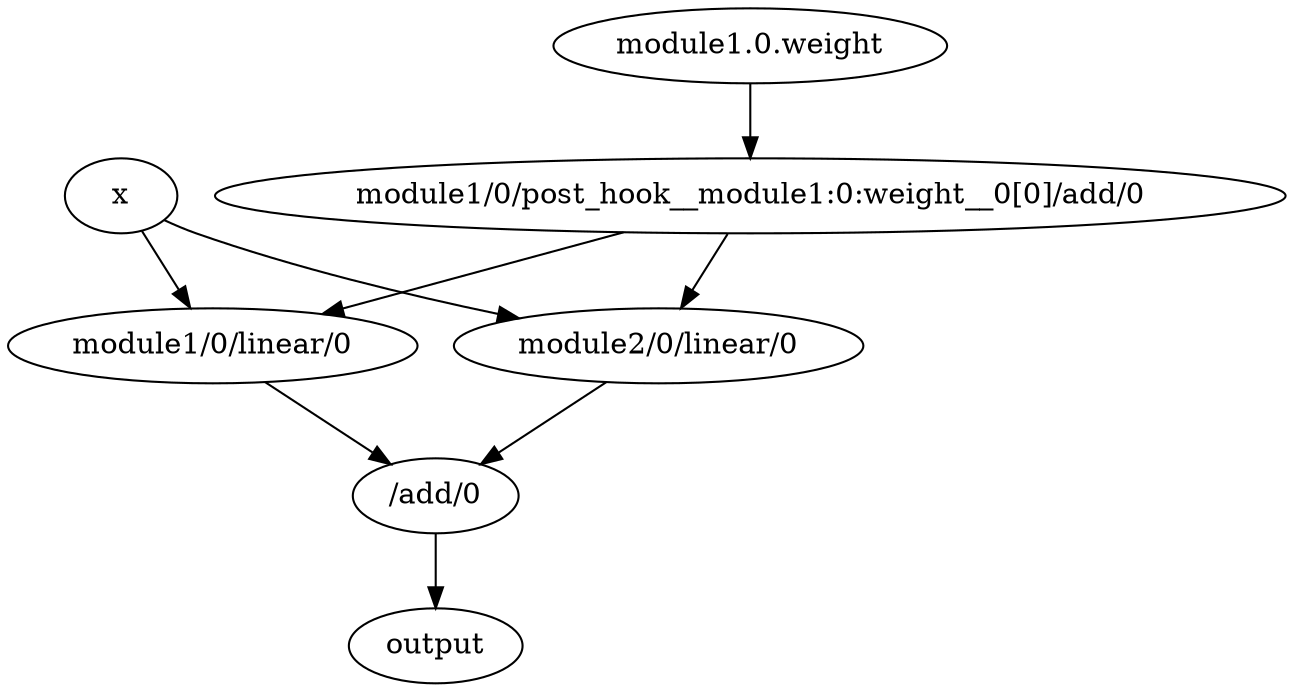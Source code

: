 strict digraph  {
x [id=0, metatype=PTInputNoopMetatype, type=nncf_model_input];
"module1.0.weight" [id=1, metatype=PTConstNoopMetatype, type=nncf_model_const];
"module1/0/post_hook__module1:0:weight__0[0]/add/0" [id=2, metatype=PTAddMetatype, type=add];
"module1/0/linear/0" [id=3, metatype=PTLinearMetatype, type=linear];
"module2/0/linear/0" [id=4, metatype=PTLinearMetatype, type=linear];
"/add/0" [id=5, metatype=PTAddMetatype, type=add];
output [id=6, metatype=PTOutputNoopMetatype, type=nncf_model_output];
x -> "module1/0/linear/0"  [dtype=float, in_port_id=0, out_port_id=0, shape="(1, 3)"];
x -> "module2/0/linear/0"  [dtype=float, in_port_id=0, out_port_id=0, shape="(1, 3)"];
"module1.0.weight" -> "module1/0/post_hook__module1:0:weight__0[0]/add/0"  [dtype=float, in_port_id=0, out_port_id=0, shape="(1, 3)"];
"module1/0/post_hook__module1:0:weight__0[0]/add/0" -> "module1/0/linear/0"  [dtype=float, in_port_id=1, out_port_id=0, shape="(1, 3)"];
"module1/0/post_hook__module1:0:weight__0[0]/add/0" -> "module2/0/linear/0"  [dtype=float, in_port_id=1, out_port_id=0, shape="(1, 3)"];
"module1/0/linear/0" -> "/add/0"  [dtype=float, in_port_id=0, out_port_id=0, shape="(1, 1)"];
"module2/0/linear/0" -> "/add/0"  [dtype=float, in_port_id=1, out_port_id=0, shape="(1, 1)"];
"/add/0" -> output  [dtype=float, in_port_id=0, out_port_id=0, shape="(1, 1)"];
}
